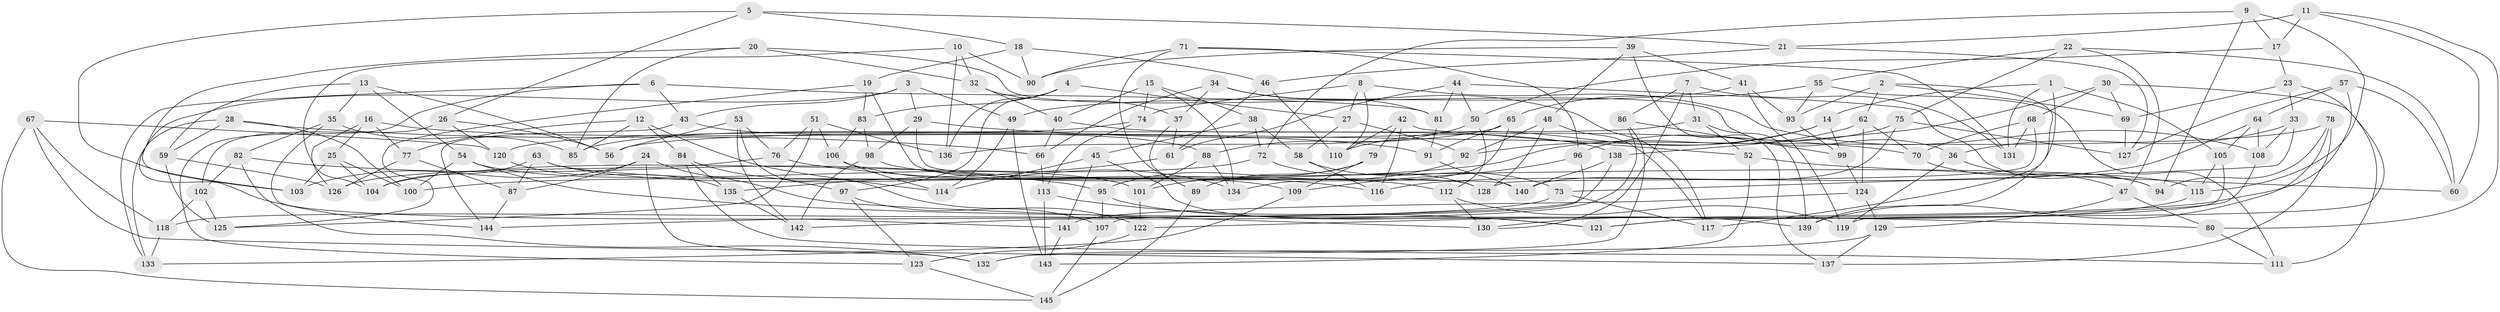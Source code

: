 // coarse degree distribution, {6: 0.40594059405940597, 4: 0.5544554455445545, 3: 0.009900990099009901, 5: 0.0297029702970297}
// Generated by graph-tools (version 1.1) at 2025/52/02/27/25 19:52:31]
// undirected, 145 vertices, 290 edges
graph export_dot {
graph [start="1"]
  node [color=gray90,style=filled];
  1;
  2;
  3;
  4;
  5;
  6;
  7;
  8;
  9;
  10;
  11;
  12;
  13;
  14;
  15;
  16;
  17;
  18;
  19;
  20;
  21;
  22;
  23;
  24;
  25;
  26;
  27;
  28;
  29;
  30;
  31;
  32;
  33;
  34;
  35;
  36;
  37;
  38;
  39;
  40;
  41;
  42;
  43;
  44;
  45;
  46;
  47;
  48;
  49;
  50;
  51;
  52;
  53;
  54;
  55;
  56;
  57;
  58;
  59;
  60;
  61;
  62;
  63;
  64;
  65;
  66;
  67;
  68;
  69;
  70;
  71;
  72;
  73;
  74;
  75;
  76;
  77;
  78;
  79;
  80;
  81;
  82;
  83;
  84;
  85;
  86;
  87;
  88;
  89;
  90;
  91;
  92;
  93;
  94;
  95;
  96;
  97;
  98;
  99;
  100;
  101;
  102;
  103;
  104;
  105;
  106;
  107;
  108;
  109;
  110;
  111;
  112;
  113;
  114;
  115;
  116;
  117;
  118;
  119;
  120;
  121;
  122;
  123;
  124;
  125;
  126;
  127;
  128;
  129;
  130;
  131;
  132;
  133;
  134;
  135;
  136;
  137;
  138;
  139;
  140;
  141;
  142;
  143;
  144;
  145;
  1 -- 131;
  1 -- 14;
  1 -- 105;
  1 -- 117;
  2 -- 69;
  2 -- 93;
  2 -- 139;
  2 -- 62;
  3 -- 29;
  3 -- 43;
  3 -- 49;
  3 -- 144;
  4 -- 97;
  4 -- 83;
  4 -- 27;
  4 -- 136;
  5 -- 26;
  5 -- 21;
  5 -- 18;
  5 -- 103;
  6 -- 81;
  6 -- 123;
  6 -- 43;
  6 -- 133;
  7 -- 86;
  7 -- 31;
  7 -- 130;
  7 -- 131;
  8 -- 74;
  8 -- 27;
  8 -- 108;
  8 -- 110;
  9 -- 115;
  9 -- 94;
  9 -- 17;
  9 -- 72;
  10 -- 104;
  10 -- 90;
  10 -- 136;
  10 -- 32;
  11 -- 17;
  11 -- 60;
  11 -- 21;
  11 -- 80;
  12 -- 84;
  12 -- 114;
  12 -- 77;
  12 -- 85;
  13 -- 54;
  13 -- 59;
  13 -- 35;
  13 -- 56;
  14 -- 110;
  14 -- 92;
  14 -- 99;
  15 -- 38;
  15 -- 74;
  15 -- 40;
  15 -- 134;
  16 -- 126;
  16 -- 91;
  16 -- 77;
  16 -- 25;
  17 -- 23;
  17 -- 50;
  18 -- 19;
  18 -- 90;
  18 -- 46;
  19 -- 125;
  19 -- 128;
  19 -- 83;
  20 -- 85;
  20 -- 32;
  20 -- 103;
  20 -- 36;
  21 -- 127;
  21 -- 46;
  22 -- 47;
  22 -- 55;
  22 -- 75;
  22 -- 60;
  23 -- 69;
  23 -- 119;
  23 -- 33;
  24 -- 130;
  24 -- 132;
  24 -- 87;
  24 -- 103;
  25 -- 104;
  25 -- 100;
  25 -- 103;
  26 -- 120;
  26 -- 56;
  26 -- 102;
  27 -- 92;
  27 -- 58;
  28 -- 133;
  28 -- 66;
  28 -- 100;
  28 -- 59;
  29 -- 70;
  29 -- 140;
  29 -- 98;
  30 -- 111;
  30 -- 68;
  30 -- 69;
  30 -- 138;
  31 -- 139;
  31 -- 56;
  31 -- 52;
  32 -- 37;
  32 -- 40;
  33 -- 108;
  33 -- 73;
  33 -- 36;
  34 -- 66;
  34 -- 117;
  34 -- 81;
  34 -- 37;
  35 -- 82;
  35 -- 85;
  35 -- 141;
  36 -- 119;
  36 -- 47;
  37 -- 89;
  37 -- 61;
  38 -- 58;
  38 -- 45;
  38 -- 72;
  39 -- 137;
  39 -- 41;
  39 -- 90;
  39 -- 48;
  40 -- 138;
  40 -- 66;
  41 -- 93;
  41 -- 49;
  41 -- 119;
  42 -- 116;
  42 -- 79;
  42 -- 110;
  42 -- 52;
  43 -- 144;
  43 -- 88;
  44 -- 61;
  44 -- 81;
  44 -- 50;
  44 -- 94;
  45 -- 114;
  45 -- 141;
  45 -- 121;
  46 -- 110;
  46 -- 61;
  47 -- 129;
  47 -- 80;
  48 -- 128;
  48 -- 117;
  48 -- 92;
  49 -- 143;
  49 -- 114;
  50 -- 88;
  50 -- 112;
  51 -- 136;
  51 -- 76;
  51 -- 125;
  51 -- 106;
  52 -- 60;
  52 -- 143;
  53 -- 56;
  53 -- 76;
  53 -- 142;
  53 -- 122;
  54 -- 100;
  54 -- 80;
  54 -- 101;
  55 -- 65;
  55 -- 93;
  55 -- 111;
  57 -- 122;
  57 -- 64;
  57 -- 60;
  57 -- 127;
  58 -- 73;
  58 -- 116;
  59 -- 125;
  59 -- 126;
  61 -- 135;
  62 -- 124;
  62 -- 70;
  62 -- 100;
  63 -- 87;
  63 -- 104;
  63 -- 115;
  63 -- 109;
  64 -- 105;
  64 -- 116;
  64 -- 108;
  65 -- 136;
  65 -- 91;
  65 -- 134;
  66 -- 113;
  67 -- 118;
  67 -- 137;
  67 -- 145;
  67 -- 120;
  68 -- 128;
  68 -- 131;
  68 -- 70;
  69 -- 127;
  70 -- 94;
  71 -- 96;
  71 -- 90;
  71 -- 131;
  71 -- 89;
  72 -- 104;
  72 -- 128;
  73 -- 118;
  73 -- 117;
  74 -- 85;
  74 -- 113;
  75 -- 96;
  75 -- 127;
  75 -- 140;
  76 -- 126;
  76 -- 116;
  77 -- 126;
  77 -- 87;
  78 -- 137;
  78 -- 120;
  78 -- 94;
  78 -- 139;
  79 -- 95;
  79 -- 89;
  79 -- 109;
  80 -- 111;
  81 -- 91;
  82 -- 95;
  82 -- 102;
  82 -- 132;
  83 -- 98;
  83 -- 106;
  84 -- 135;
  84 -- 97;
  84 -- 111;
  86 -- 132;
  86 -- 99;
  86 -- 142;
  87 -- 144;
  88 -- 101;
  88 -- 134;
  89 -- 145;
  91 -- 140;
  92 -- 101;
  93 -- 99;
  95 -- 107;
  95 -- 139;
  96 -- 107;
  96 -- 109;
  97 -- 123;
  97 -- 107;
  98 -- 112;
  98 -- 142;
  99 -- 124;
  101 -- 122;
  102 -- 125;
  102 -- 118;
  105 -- 121;
  105 -- 115;
  106 -- 114;
  106 -- 134;
  107 -- 145;
  108 -- 121;
  109 -- 133;
  112 -- 130;
  112 -- 119;
  113 -- 121;
  113 -- 143;
  115 -- 130;
  118 -- 133;
  120 -- 135;
  122 -- 123;
  123 -- 145;
  124 -- 141;
  124 -- 129;
  129 -- 132;
  129 -- 137;
  135 -- 142;
  138 -- 140;
  138 -- 144;
  141 -- 143;
}
